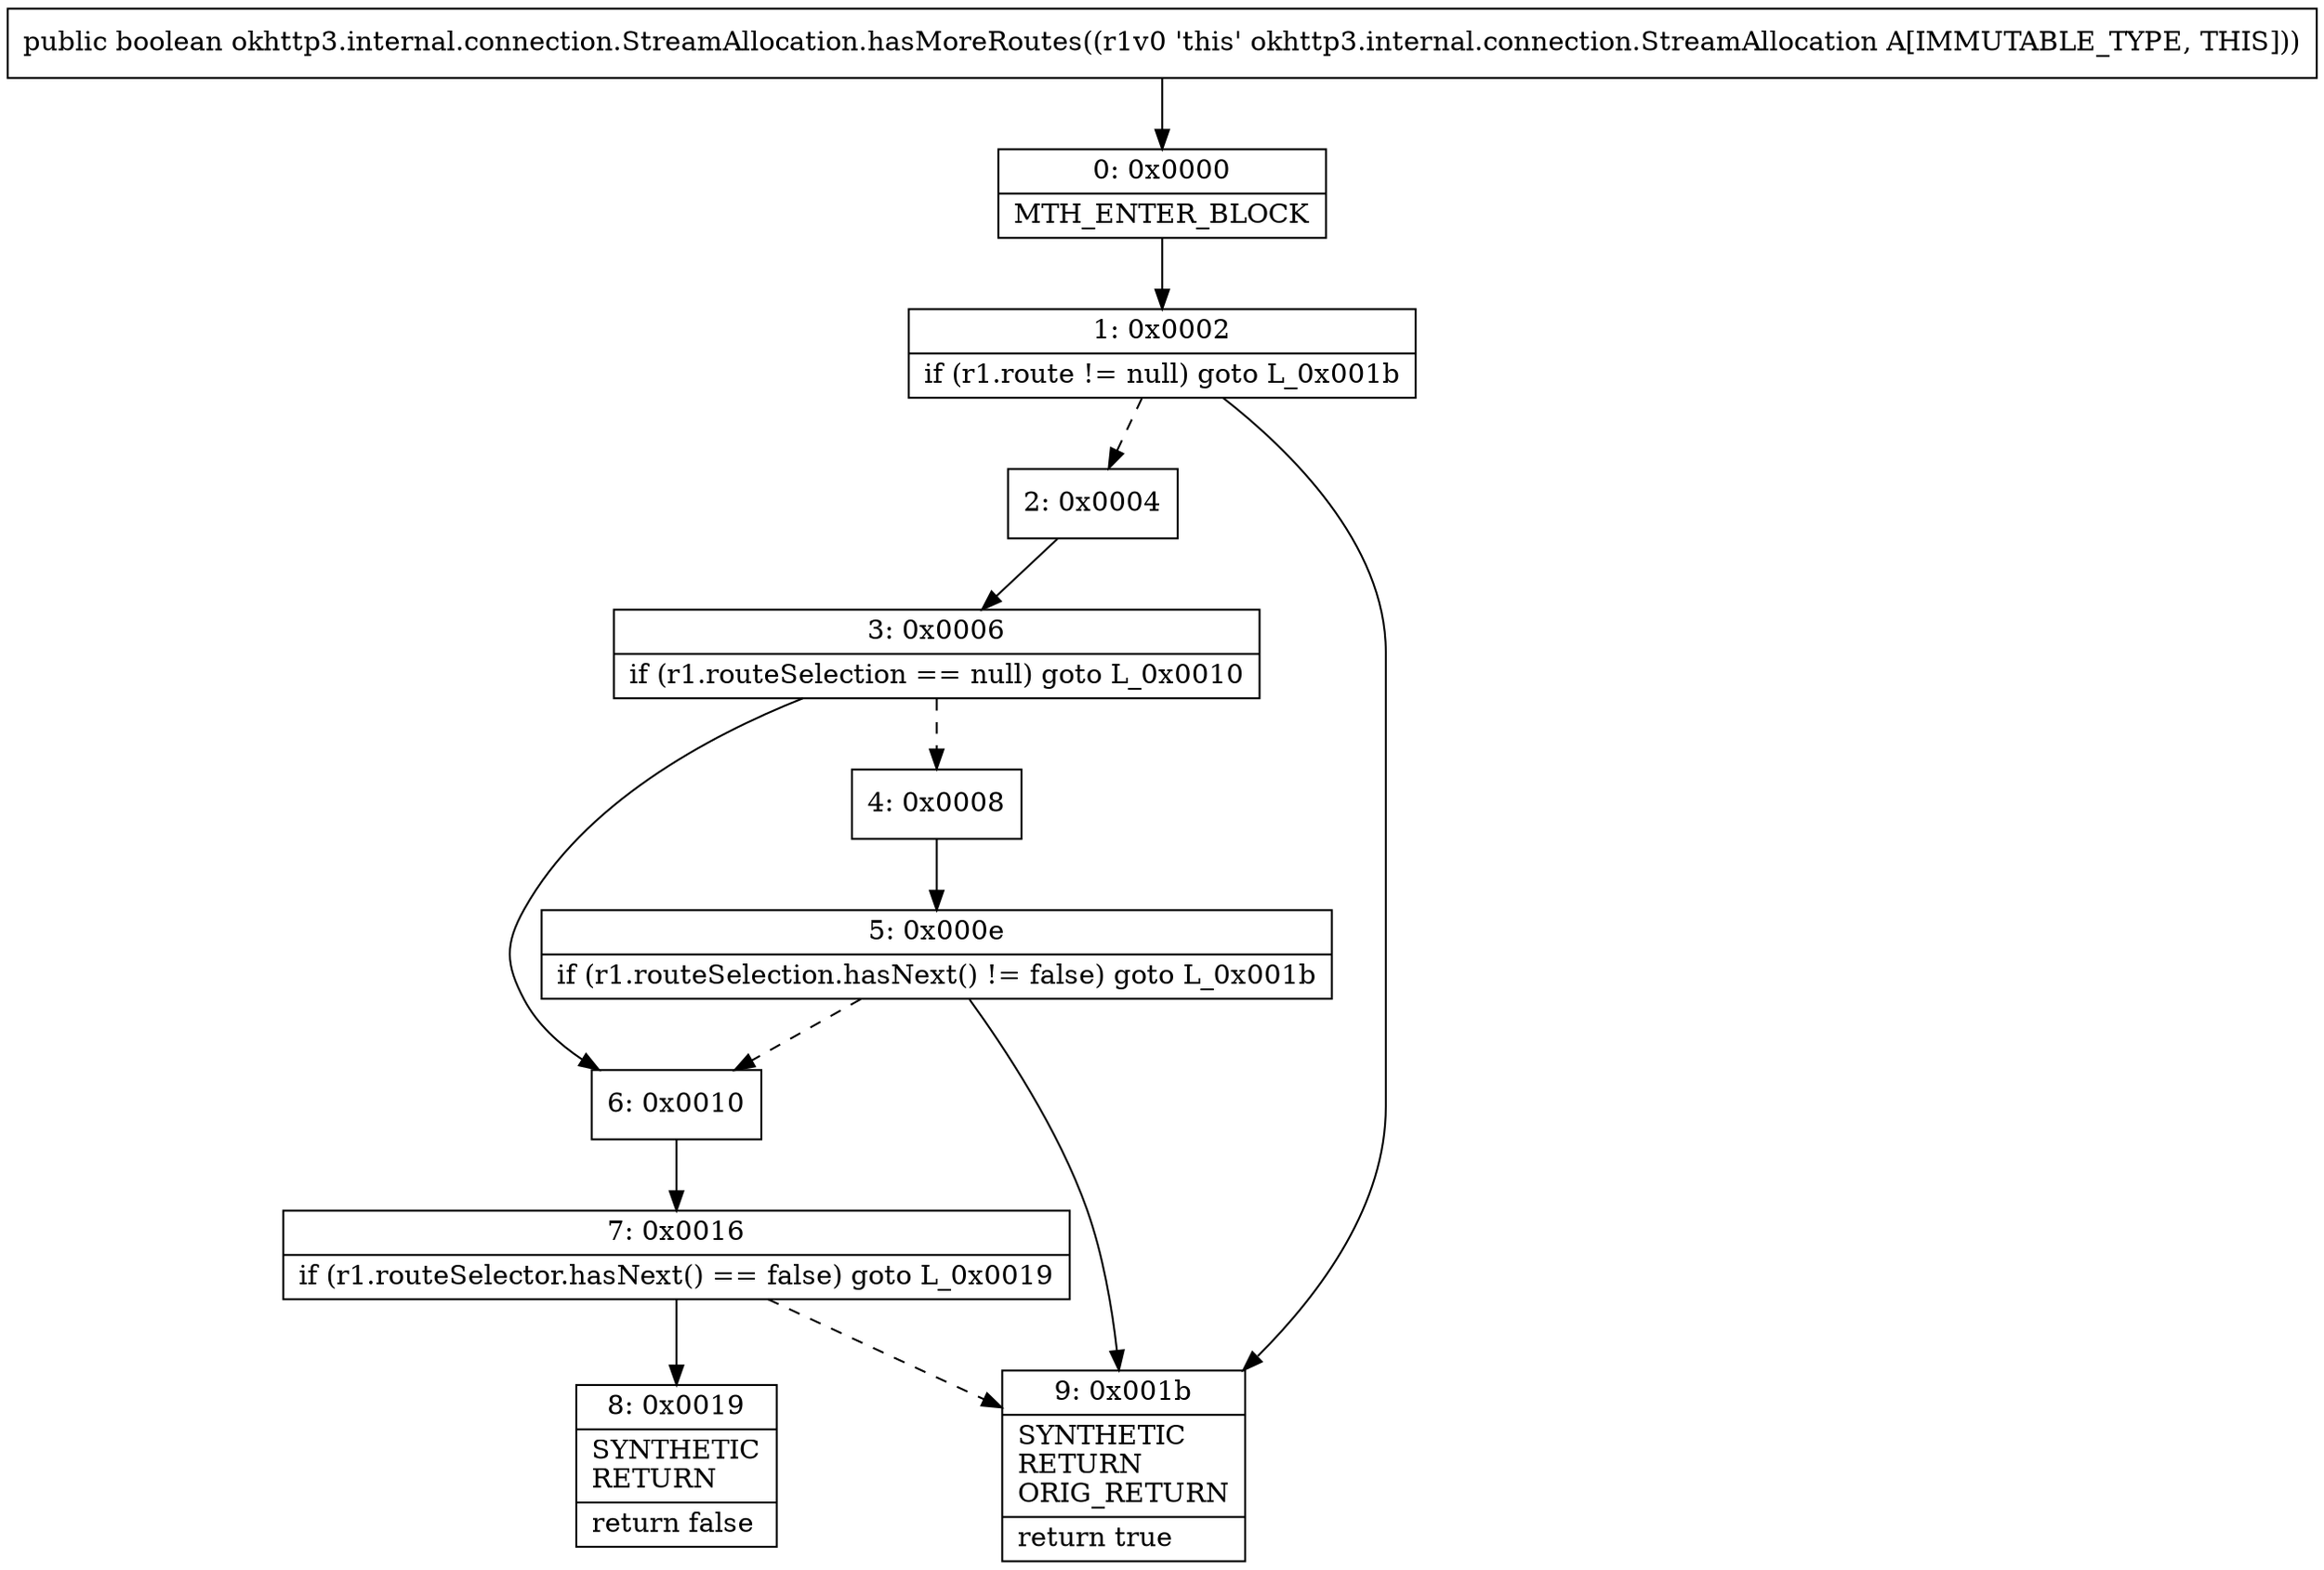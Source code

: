 digraph "CFG forokhttp3.internal.connection.StreamAllocation.hasMoreRoutes()Z" {
Node_0 [shape=record,label="{0\:\ 0x0000|MTH_ENTER_BLOCK\l}"];
Node_1 [shape=record,label="{1\:\ 0x0002|if (r1.route != null) goto L_0x001b\l}"];
Node_2 [shape=record,label="{2\:\ 0x0004}"];
Node_3 [shape=record,label="{3\:\ 0x0006|if (r1.routeSelection == null) goto L_0x0010\l}"];
Node_4 [shape=record,label="{4\:\ 0x0008}"];
Node_5 [shape=record,label="{5\:\ 0x000e|if (r1.routeSelection.hasNext() != false) goto L_0x001b\l}"];
Node_6 [shape=record,label="{6\:\ 0x0010}"];
Node_7 [shape=record,label="{7\:\ 0x0016|if (r1.routeSelector.hasNext() == false) goto L_0x0019\l}"];
Node_8 [shape=record,label="{8\:\ 0x0019|SYNTHETIC\lRETURN\l|return false\l}"];
Node_9 [shape=record,label="{9\:\ 0x001b|SYNTHETIC\lRETURN\lORIG_RETURN\l|return true\l}"];
MethodNode[shape=record,label="{public boolean okhttp3.internal.connection.StreamAllocation.hasMoreRoutes((r1v0 'this' okhttp3.internal.connection.StreamAllocation A[IMMUTABLE_TYPE, THIS])) }"];
MethodNode -> Node_0;
Node_0 -> Node_1;
Node_1 -> Node_2[style=dashed];
Node_1 -> Node_9;
Node_2 -> Node_3;
Node_3 -> Node_4[style=dashed];
Node_3 -> Node_6;
Node_4 -> Node_5;
Node_5 -> Node_6[style=dashed];
Node_5 -> Node_9;
Node_6 -> Node_7;
Node_7 -> Node_8;
Node_7 -> Node_9[style=dashed];
}

